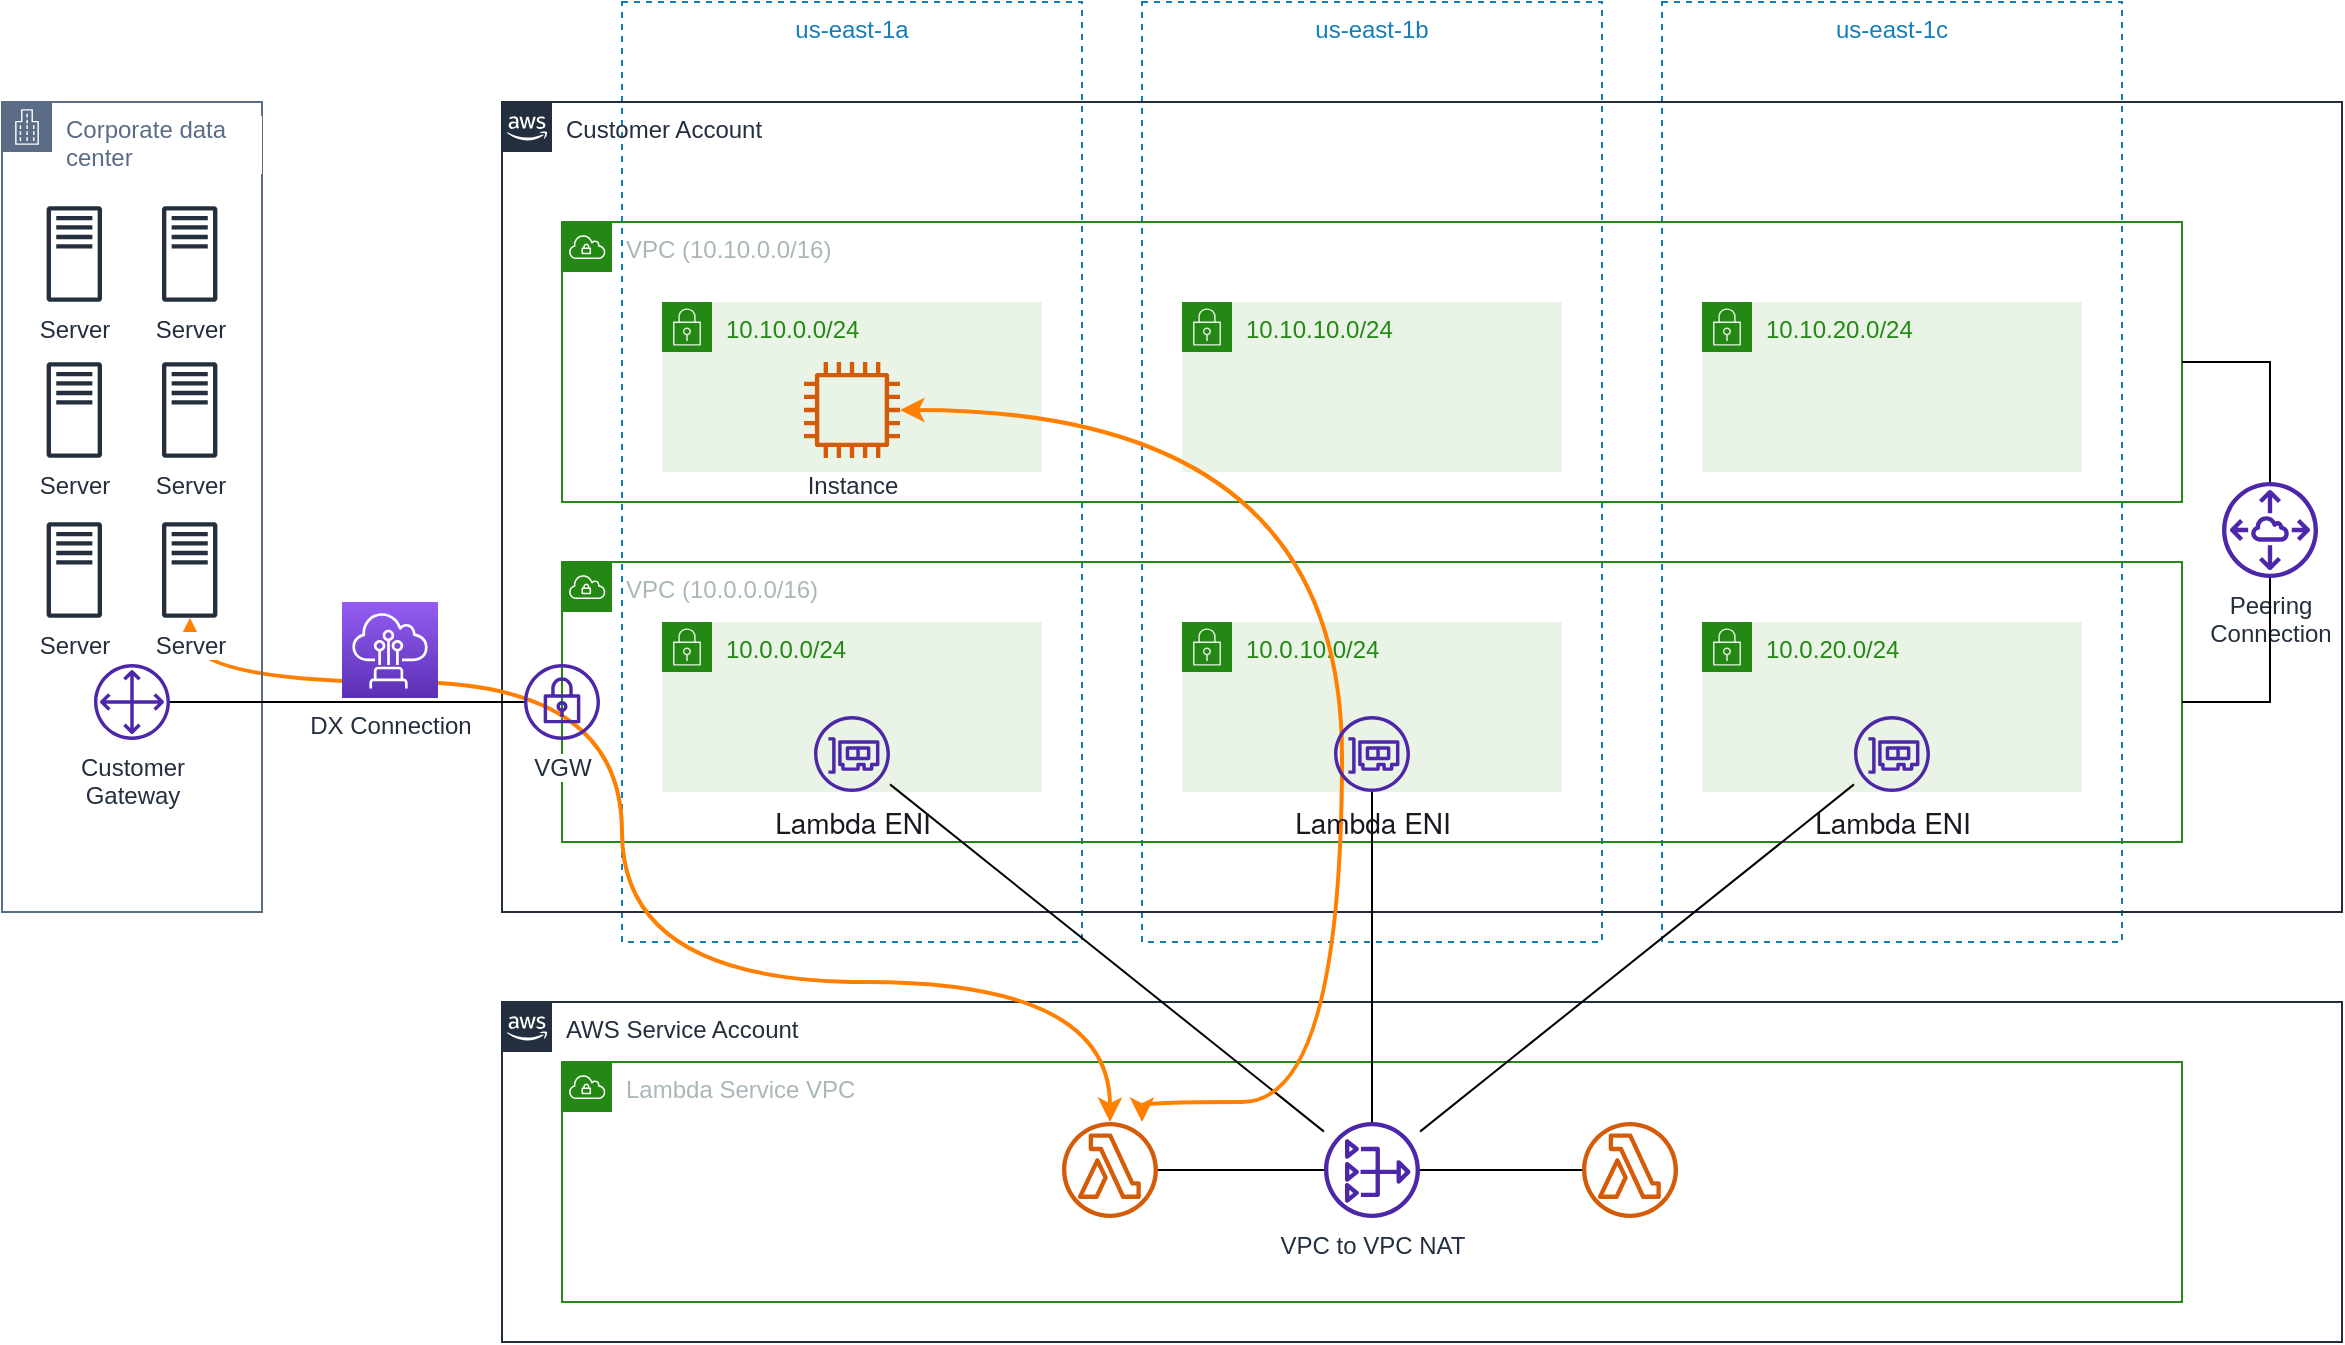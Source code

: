<mxfile version="16.5.1" type="device"><diagram id="noZdBQbpTqlYkiCktGye" name="第 1 页"><mxGraphModel dx="1773" dy="1849" grid="1" gridSize="10" guides="1" tooltips="1" connect="1" arrows="1" fold="1" page="1" pageScale="1" pageWidth="827" pageHeight="1169" math="0" shadow="0"><root><mxCell id="0"/><mxCell id="1" parent="0"/><mxCell id="jwcLhoXdSOFz6nLR3Pqa-30" value="AWS Service Account" style="points=[[0,0],[0.25,0],[0.5,0],[0.75,0],[1,0],[1,0.25],[1,0.5],[1,0.75],[1,1],[0.75,1],[0.5,1],[0.25,1],[0,1],[0,0.75],[0,0.5],[0,0.25]];outlineConnect=0;gradientColor=none;html=1;whiteSpace=wrap;fontSize=12;fontStyle=0;container=1;pointerEvents=0;collapsible=0;recursiveResize=0;shape=mxgraph.aws4.group;grIcon=mxgraph.aws4.group_aws_cloud_alt;strokeColor=#232F3E;fillColor=none;verticalAlign=top;align=left;spacingLeft=30;fontColor=#232F3E;dashed=0;" parent="1" vertex="1"><mxGeometry x="60" y="490" width="920" height="170" as="geometry"/></mxCell><mxCell id="jwcLhoXdSOFz6nLR3Pqa-2" value="us-east-1a" style="fillColor=none;strokeColor=#147EBA;dashed=1;verticalAlign=top;fontStyle=0;fontColor=#147EBA;" parent="1" vertex="1"><mxGeometry x="120" y="-10" width="230" height="470" as="geometry"/></mxCell><mxCell id="jwcLhoXdSOFz6nLR3Pqa-3" value="us-east-1b" style="fillColor=none;strokeColor=#147EBA;dashed=1;verticalAlign=top;fontStyle=0;fontColor=#147EBA;" parent="1" vertex="1"><mxGeometry x="380" y="-10" width="230" height="470" as="geometry"/></mxCell><mxCell id="jwcLhoXdSOFz6nLR3Pqa-4" value="us-east-1c" style="fillColor=none;strokeColor=#147EBA;dashed=1;verticalAlign=top;fontStyle=0;fontColor=#147EBA;" parent="1" vertex="1"><mxGeometry x="640" y="-10" width="230" height="470" as="geometry"/></mxCell><mxCell id="jwcLhoXdSOFz6nLR3Pqa-5" value="VPC (10.0.0.0/16)" style="points=[[0,0],[0.25,0],[0.5,0],[0.75,0],[1,0],[1,0.25],[1,0.5],[1,0.75],[1,1],[0.75,1],[0.5,1],[0.25,1],[0,1],[0,0.75],[0,0.5],[0,0.25]];outlineConnect=0;gradientColor=none;html=1;whiteSpace=wrap;fontSize=12;fontStyle=0;container=0;pointerEvents=0;collapsible=0;recursiveResize=0;shape=mxgraph.aws4.group;grIcon=mxgraph.aws4.group_vpc;strokeColor=#248814;fillColor=none;verticalAlign=top;align=left;spacingLeft=30;fontColor=#AAB7B8;dashed=0;" parent="1" vertex="1"><mxGeometry x="90" y="270" width="810" height="140" as="geometry"/></mxCell><mxCell id="jwcLhoXdSOFz6nLR3Pqa-12" value="Customer Account" style="points=[[0,0],[0.25,0],[0.5,0],[0.75,0],[1,0],[1,0.25],[1,0.5],[1,0.75],[1,1],[0.75,1],[0.5,1],[0.25,1],[0,1],[0,0.75],[0,0.5],[0,0.25]];outlineConnect=0;gradientColor=none;html=1;whiteSpace=wrap;fontSize=12;fontStyle=0;container=1;pointerEvents=0;collapsible=0;recursiveResize=0;shape=mxgraph.aws4.group;grIcon=mxgraph.aws4.group_aws_cloud_alt;strokeColor=#232F3E;fillColor=none;verticalAlign=top;align=left;spacingLeft=30;fontColor=#232F3E;dashed=0;" parent="1" vertex="1"><mxGeometry x="60" y="40" width="920" height="405" as="geometry"/></mxCell><mxCell id="BUSpHdRSoBnh90Pd3R-2-35" value="VPC (10.10.0.0/16)" style="points=[[0,0],[0.25,0],[0.5,0],[0.75,0],[1,0],[1,0.25],[1,0.5],[1,0.75],[1,1],[0.75,1],[0.5,1],[0.25,1],[0,1],[0,0.75],[0,0.5],[0,0.25]];outlineConnect=0;gradientColor=none;html=1;whiteSpace=wrap;fontSize=12;fontStyle=0;container=0;pointerEvents=0;collapsible=0;recursiveResize=0;shape=mxgraph.aws4.group;grIcon=mxgraph.aws4.group_vpc;strokeColor=#248814;fillColor=none;verticalAlign=top;align=left;spacingLeft=30;fontColor=#AAB7B8;dashed=0;" vertex="1" parent="jwcLhoXdSOFz6nLR3Pqa-12"><mxGeometry x="30" y="60" width="810" height="140" as="geometry"/></mxCell><mxCell id="BUSpHdRSoBnh90Pd3R-2-36" value="10.10.0.0/24" style="points=[[0,0],[0.25,0],[0.5,0],[0.75,0],[1,0],[1,0.25],[1,0.5],[1,0.75],[1,1],[0.75,1],[0.5,1],[0.25,1],[0,1],[0,0.75],[0,0.5],[0,0.25]];outlineConnect=0;gradientColor=none;html=1;whiteSpace=wrap;fontSize=12;fontStyle=0;container=1;pointerEvents=0;collapsible=0;recursiveResize=0;shape=mxgraph.aws4.group;grIcon=mxgraph.aws4.group_security_group;grStroke=0;strokeColor=#248814;fillColor=#E9F3E6;verticalAlign=top;align=left;spacingLeft=30;fontColor=#248814;dashed=0;" vertex="1" parent="jwcLhoXdSOFz6nLR3Pqa-12"><mxGeometry x="80" y="100" width="190" height="85" as="geometry"/></mxCell><mxCell id="BUSpHdRSoBnh90Pd3R-2-41" value="Instance" style="sketch=0;outlineConnect=0;fontColor=#232F3E;gradientColor=none;fillColor=#D45B07;strokeColor=none;dashed=0;verticalLabelPosition=bottom;verticalAlign=top;align=center;html=1;fontSize=12;fontStyle=0;aspect=fixed;pointerEvents=1;shape=mxgraph.aws4.instance2;labelBackgroundColor=default;" vertex="1" parent="BUSpHdRSoBnh90Pd3R-2-36"><mxGeometry x="71" y="30" width="48" height="48" as="geometry"/></mxCell><mxCell id="BUSpHdRSoBnh90Pd3R-2-38" value="10.10.10.0/24" style="points=[[0,0],[0.25,0],[0.5,0],[0.75,0],[1,0],[1,0.25],[1,0.5],[1,0.75],[1,1],[0.75,1],[0.5,1],[0.25,1],[0,1],[0,0.75],[0,0.5],[0,0.25]];outlineConnect=0;gradientColor=none;html=1;whiteSpace=wrap;fontSize=12;fontStyle=0;container=1;pointerEvents=0;collapsible=0;recursiveResize=0;shape=mxgraph.aws4.group;grIcon=mxgraph.aws4.group_security_group;grStroke=0;strokeColor=#248814;fillColor=#E9F3E6;verticalAlign=top;align=left;spacingLeft=30;fontColor=#248814;dashed=0;" vertex="1" parent="jwcLhoXdSOFz6nLR3Pqa-12"><mxGeometry x="340" y="100" width="190" height="85" as="geometry"/></mxCell><mxCell id="BUSpHdRSoBnh90Pd3R-2-40" value="10.10.20.0/24" style="points=[[0,0],[0.25,0],[0.5,0],[0.75,0],[1,0],[1,0.25],[1,0.5],[1,0.75],[1,1],[0.75,1],[0.5,1],[0.25,1],[0,1],[0,0.75],[0,0.5],[0,0.25]];outlineConnect=0;gradientColor=none;html=1;whiteSpace=wrap;fontSize=12;fontStyle=0;container=0;pointerEvents=0;collapsible=0;recursiveResize=0;shape=mxgraph.aws4.group;grIcon=mxgraph.aws4.group_security_group;grStroke=0;strokeColor=#248814;fillColor=#E9F3E6;verticalAlign=top;align=left;spacingLeft=30;fontColor=#248814;dashed=0;" vertex="1" parent="jwcLhoXdSOFz6nLR3Pqa-12"><mxGeometry x="600" y="100" width="190" height="85" as="geometry"/></mxCell><mxCell id="BUSpHdRSoBnh90Pd3R-2-43" style="edgeStyle=orthogonalEdgeStyle;rounded=0;orthogonalLoop=1;jettySize=auto;html=1;strokeColor=#000000;strokeWidth=1;endArrow=none;endFill=0;" edge="1" parent="jwcLhoXdSOFz6nLR3Pqa-12" source="BUSpHdRSoBnh90Pd3R-2-42" target="BUSpHdRSoBnh90Pd3R-2-35"><mxGeometry relative="1" as="geometry"><Array as="points"><mxPoint x="884" y="130"/></Array></mxGeometry></mxCell><mxCell id="BUSpHdRSoBnh90Pd3R-2-42" value="Peering&lt;br&gt;Connection" style="sketch=0;outlineConnect=0;fontColor=#232F3E;gradientColor=none;fillColor=#4D27AA;strokeColor=none;dashed=0;verticalLabelPosition=bottom;verticalAlign=top;align=center;html=1;fontSize=12;fontStyle=0;aspect=fixed;pointerEvents=1;shape=mxgraph.aws4.peering;labelBackgroundColor=default;" vertex="1" parent="jwcLhoXdSOFz6nLR3Pqa-12"><mxGeometry x="860" y="190" width="48" height="48" as="geometry"/></mxCell><mxCell id="jwcLhoXdSOFz6nLR3Pqa-7" value="10.0.0.0/24" style="points=[[0,0],[0.25,0],[0.5,0],[0.75,0],[1,0],[1,0.25],[1,0.5],[1,0.75],[1,1],[0.75,1],[0.5,1],[0.25,1],[0,1],[0,0.75],[0,0.5],[0,0.25]];outlineConnect=0;gradientColor=none;html=1;whiteSpace=wrap;fontSize=12;fontStyle=0;container=0;pointerEvents=0;collapsible=0;recursiveResize=0;shape=mxgraph.aws4.group;grIcon=mxgraph.aws4.group_security_group;grStroke=0;strokeColor=#248814;fillColor=#E9F3E6;verticalAlign=top;align=left;spacingLeft=30;fontColor=#248814;dashed=0;" parent="1" vertex="1"><mxGeometry x="140" y="300" width="190" height="85" as="geometry"/></mxCell><mxCell id="jwcLhoXdSOFz6nLR3Pqa-8" value="10.0.10.0/24" style="points=[[0,0],[0.25,0],[0.5,0],[0.75,0],[1,0],[1,0.25],[1,0.5],[1,0.75],[1,1],[0.75,1],[0.5,1],[0.25,1],[0,1],[0,0.75],[0,0.5],[0,0.25]];outlineConnect=0;gradientColor=none;html=1;whiteSpace=wrap;fontSize=12;fontStyle=0;container=0;pointerEvents=0;collapsible=0;recursiveResize=0;shape=mxgraph.aws4.group;grIcon=mxgraph.aws4.group_security_group;grStroke=0;strokeColor=#248814;fillColor=#E9F3E6;verticalAlign=top;align=left;spacingLeft=30;fontColor=#248814;dashed=0;" parent="1" vertex="1"><mxGeometry x="400" y="300" width="190" height="85" as="geometry"/></mxCell><mxCell id="jwcLhoXdSOFz6nLR3Pqa-9" value="10.0.20.0/24" style="points=[[0,0],[0.25,0],[0.5,0],[0.75,0],[1,0],[1,0.25],[1,0.5],[1,0.75],[1,1],[0.75,1],[0.5,1],[0.25,1],[0,1],[0,0.75],[0,0.5],[0,0.25]];outlineConnect=0;gradientColor=none;html=1;whiteSpace=wrap;fontSize=12;fontStyle=0;container=0;pointerEvents=0;collapsible=0;recursiveResize=0;shape=mxgraph.aws4.group;grIcon=mxgraph.aws4.group_security_group;grStroke=0;strokeColor=#248814;fillColor=#E9F3E6;verticalAlign=top;align=left;spacingLeft=30;fontColor=#248814;dashed=0;" parent="1" vertex="1"><mxGeometry x="660" y="300" width="190" height="85" as="geometry"/></mxCell><mxCell id="jwcLhoXdSOFz6nLR3Pqa-21" value="Lambda Service VPC" style="points=[[0,0],[0.25,0],[0.5,0],[0.75,0],[1,0],[1,0.25],[1,0.5],[1,0.75],[1,1],[0.75,1],[0.5,1],[0.25,1],[0,1],[0,0.75],[0,0.5],[0,0.25]];outlineConnect=0;gradientColor=none;html=1;whiteSpace=wrap;fontSize=12;fontStyle=0;container=0;pointerEvents=0;collapsible=0;recursiveResize=0;shape=mxgraph.aws4.group;grIcon=mxgraph.aws4.group_vpc;strokeColor=#248814;fillColor=none;verticalAlign=top;align=left;spacingLeft=30;fontColor=#AAB7B8;dashed=0;" parent="1" vertex="1"><mxGeometry x="90" y="520" width="810" height="120" as="geometry"/></mxCell><mxCell id="jwcLhoXdSOFz6nLR3Pqa-27" style="rounded=0;orthogonalLoop=1;jettySize=auto;html=1;endArrow=none;endFill=0;" parent="1" source="jwcLhoXdSOFz6nLR3Pqa-22" target="jwcLhoXdSOFz6nLR3Pqa-1" edge="1"><mxGeometry relative="1" as="geometry"/></mxCell><mxCell id="jwcLhoXdSOFz6nLR3Pqa-28" style="edgeStyle=none;rounded=0;orthogonalLoop=1;jettySize=auto;html=1;endArrow=none;endFill=0;" parent="1" source="jwcLhoXdSOFz6nLR3Pqa-22" target="jwcLhoXdSOFz6nLR3Pqa-10" edge="1"><mxGeometry relative="1" as="geometry"/></mxCell><mxCell id="jwcLhoXdSOFz6nLR3Pqa-29" style="edgeStyle=none;rounded=0;orthogonalLoop=1;jettySize=auto;html=1;endArrow=none;endFill=0;" parent="1" source="jwcLhoXdSOFz6nLR3Pqa-22" target="jwcLhoXdSOFz6nLR3Pqa-11" edge="1"><mxGeometry relative="1" as="geometry"/></mxCell><mxCell id="jwcLhoXdSOFz6nLR3Pqa-22" value="VPC to VPC NAT" style="sketch=0;outlineConnect=0;fontColor=#232F3E;gradientColor=none;fillColor=#4D27AA;strokeColor=none;dashed=0;verticalLabelPosition=bottom;verticalAlign=top;align=center;html=1;fontSize=12;fontStyle=0;aspect=fixed;pointerEvents=1;shape=mxgraph.aws4.nat_gateway;" parent="1" vertex="1"><mxGeometry x="471" y="550" width="48" height="48" as="geometry"/></mxCell><mxCell id="jwcLhoXdSOFz6nLR3Pqa-26" style="edgeStyle=orthogonalEdgeStyle;rounded=0;orthogonalLoop=1;jettySize=auto;html=1;endArrow=none;endFill=0;" parent="1" source="jwcLhoXdSOFz6nLR3Pqa-23" target="jwcLhoXdSOFz6nLR3Pqa-22" edge="1"><mxGeometry relative="1" as="geometry"/></mxCell><mxCell id="BUSpHdRSoBnh90Pd3R-2-56" style="edgeStyle=orthogonalEdgeStyle;rounded=0;orthogonalLoop=1;jettySize=auto;html=1;endArrow=classic;endFill=1;strokeColor=#FF8000;strokeWidth=2;curved=1;startArrow=classic;startFill=1;" edge="1" parent="1" source="jwcLhoXdSOFz6nLR3Pqa-23" target="BUSpHdRSoBnh90Pd3R-2-41"><mxGeometry relative="1" as="geometry"><Array as="points"><mxPoint x="380" y="540"/><mxPoint x="480" y="540"/><mxPoint x="480" y="194"/></Array></mxGeometry></mxCell><mxCell id="BUSpHdRSoBnh90Pd3R-2-57" style="edgeStyle=orthogonalEdgeStyle;curved=1;rounded=0;orthogonalLoop=1;jettySize=auto;html=1;startArrow=classic;startFill=1;endArrow=classic;endFill=1;strokeColor=#FF8000;strokeWidth=2;" edge="1" parent="1" source="jwcLhoXdSOFz6nLR3Pqa-23" target="BUSpHdRSoBnh90Pd3R-2-55"><mxGeometry relative="1" as="geometry"><Array as="points"><mxPoint x="364" y="480"/><mxPoint x="120" y="480"/><mxPoint x="120" y="330"/><mxPoint x="-96" y="330"/></Array></mxGeometry></mxCell><mxCell id="jwcLhoXdSOFz6nLR3Pqa-23" value="" style="sketch=0;outlineConnect=0;fontColor=#232F3E;gradientColor=none;fillColor=#D45B07;strokeColor=none;dashed=0;verticalLabelPosition=bottom;verticalAlign=top;align=center;html=1;fontSize=12;fontStyle=0;aspect=fixed;pointerEvents=1;shape=mxgraph.aws4.lambda_function;" parent="1" vertex="1"><mxGeometry x="340" y="550" width="48" height="48" as="geometry"/></mxCell><mxCell id="jwcLhoXdSOFz6nLR3Pqa-25" style="edgeStyle=orthogonalEdgeStyle;rounded=0;orthogonalLoop=1;jettySize=auto;html=1;endArrow=none;endFill=0;" parent="1" source="jwcLhoXdSOFz6nLR3Pqa-24" target="jwcLhoXdSOFz6nLR3Pqa-22" edge="1"><mxGeometry relative="1" as="geometry"/></mxCell><mxCell id="jwcLhoXdSOFz6nLR3Pqa-24" value="" style="sketch=0;outlineConnect=0;fontColor=#232F3E;gradientColor=none;fillColor=#D45B07;strokeColor=none;dashed=0;verticalLabelPosition=bottom;verticalAlign=top;align=center;html=1;fontSize=12;fontStyle=0;aspect=fixed;pointerEvents=1;shape=mxgraph.aws4.lambda_function;" parent="1" vertex="1"><mxGeometry x="600" y="550" width="48" height="48" as="geometry"/></mxCell><mxCell id="jwcLhoXdSOFz6nLR3Pqa-10" value="&lt;span style=&quot;background-color: rgb(255 , 255 , 255) ; font-size: 14px&quot;&gt;&lt;font color=&quot;#16191f&quot; face=&quot;amazon ember, helvetica neue, roboto, arial, sans-serif&quot;&gt;&lt;div&gt;Lambda ENI&lt;/div&gt;&lt;/font&gt;&lt;/span&gt;" style="sketch=0;outlineConnect=0;fontColor=#232F3E;gradientColor=none;fillColor=#4D27AA;strokeColor=none;dashed=0;verticalLabelPosition=bottom;verticalAlign=top;align=center;html=1;fontSize=12;fontStyle=0;aspect=fixed;pointerEvents=1;shape=mxgraph.aws4.elastic_network_interface;" parent="1" vertex="1"><mxGeometry x="476" y="347" width="38" height="38" as="geometry"/></mxCell><mxCell id="jwcLhoXdSOFz6nLR3Pqa-1" value="&lt;span style=&quot;background-color: rgb(255 , 255 , 255) ; font-size: 14px&quot;&gt;&lt;font color=&quot;#16191f&quot; face=&quot;amazon ember, helvetica neue, roboto, arial, sans-serif&quot;&gt;&lt;div&gt;Lambda ENI&lt;/div&gt;&lt;/font&gt;&lt;/span&gt;" style="sketch=0;outlineConnect=0;fontColor=#232F3E;gradientColor=none;fillColor=#4D27AA;strokeColor=none;dashed=0;verticalLabelPosition=bottom;verticalAlign=top;align=center;html=1;fontSize=12;fontStyle=0;aspect=fixed;pointerEvents=1;shape=mxgraph.aws4.elastic_network_interface;" parent="1" vertex="1"><mxGeometry x="216" y="347" width="38" height="38" as="geometry"/></mxCell><mxCell id="jwcLhoXdSOFz6nLR3Pqa-11" value="&lt;span style=&quot;background-color: rgb(255 , 255 , 255) ; font-size: 14px&quot;&gt;&lt;font color=&quot;#16191f&quot; face=&quot;amazon ember, helvetica neue, roboto, arial, sans-serif&quot;&gt;&lt;div&gt;Lambda ENI&lt;/div&gt;&lt;/font&gt;&lt;/span&gt;" style="sketch=0;outlineConnect=0;fontColor=#232F3E;gradientColor=none;fillColor=#4D27AA;strokeColor=none;dashed=0;verticalLabelPosition=bottom;verticalAlign=top;align=center;html=1;fontSize=12;fontStyle=0;aspect=fixed;pointerEvents=1;shape=mxgraph.aws4.elastic_network_interface;" parent="1" vertex="1"><mxGeometry x="736" y="347" width="38" height="38" as="geometry"/></mxCell><mxCell id="BUSpHdRSoBnh90Pd3R-2-44" style="edgeStyle=orthogonalEdgeStyle;rounded=0;orthogonalLoop=1;jettySize=auto;html=1;endArrow=none;endFill=0;strokeColor=#000000;strokeWidth=1;" edge="1" parent="1" source="BUSpHdRSoBnh90Pd3R-2-42" target="jwcLhoXdSOFz6nLR3Pqa-5"><mxGeometry relative="1" as="geometry"><Array as="points"><mxPoint x="944" y="340"/></Array></mxGeometry></mxCell><mxCell id="BUSpHdRSoBnh90Pd3R-2-45" value="Corporate data center" style="points=[[0,0],[0.25,0],[0.5,0],[0.75,0],[1,0],[1,0.25],[1,0.5],[1,0.75],[1,1],[0.75,1],[0.5,1],[0.25,1],[0,1],[0,0.75],[0,0.5],[0,0.25]];outlineConnect=0;gradientColor=none;html=1;whiteSpace=wrap;fontSize=12;fontStyle=0;container=1;pointerEvents=0;collapsible=0;recursiveResize=0;shape=mxgraph.aws4.group;grIcon=mxgraph.aws4.group_corporate_data_center;strokeColor=#5A6C86;fillColor=none;verticalAlign=top;align=left;spacingLeft=30;fontColor=#5A6C86;dashed=0;labelBackgroundColor=default;" vertex="1" parent="1"><mxGeometry x="-190" y="40" width="130" height="405" as="geometry"/></mxCell><mxCell id="BUSpHdRSoBnh90Pd3R-2-48" value="Customer&lt;br&gt;Gateway" style="sketch=0;outlineConnect=0;fontColor=#232F3E;gradientColor=none;fillColor=#4D27AA;strokeColor=none;dashed=0;verticalLabelPosition=bottom;verticalAlign=top;align=center;html=1;fontSize=12;fontStyle=0;aspect=fixed;pointerEvents=1;shape=mxgraph.aws4.customer_gateway;labelBackgroundColor=default;" vertex="1" parent="BUSpHdRSoBnh90Pd3R-2-45"><mxGeometry x="46" y="281" width="38" height="38" as="geometry"/></mxCell><mxCell id="BUSpHdRSoBnh90Pd3R-2-50" value="Server" style="sketch=0;outlineConnect=0;fontColor=#232F3E;gradientColor=none;fillColor=#232F3D;strokeColor=none;dashed=0;verticalLabelPosition=bottom;verticalAlign=top;align=center;html=1;fontSize=12;fontStyle=0;aspect=fixed;pointerEvents=1;shape=mxgraph.aws4.traditional_server;labelBackgroundColor=default;" vertex="1" parent="BUSpHdRSoBnh90Pd3R-2-45"><mxGeometry x="22.31" y="52" width="27.69" height="48" as="geometry"/></mxCell><mxCell id="BUSpHdRSoBnh90Pd3R-2-51" value="Server" style="sketch=0;outlineConnect=0;fontColor=#232F3E;gradientColor=none;fillColor=#232F3D;strokeColor=none;dashed=0;verticalLabelPosition=bottom;verticalAlign=top;align=center;html=1;fontSize=12;fontStyle=0;aspect=fixed;pointerEvents=1;shape=mxgraph.aws4.traditional_server;labelBackgroundColor=default;" vertex="1" parent="BUSpHdRSoBnh90Pd3R-2-45"><mxGeometry x="80" y="52" width="27.69" height="48" as="geometry"/></mxCell><mxCell id="BUSpHdRSoBnh90Pd3R-2-52" value="Server" style="sketch=0;outlineConnect=0;fontColor=#232F3E;gradientColor=none;fillColor=#232F3D;strokeColor=none;dashed=0;verticalLabelPosition=bottom;verticalAlign=top;align=center;html=1;fontSize=12;fontStyle=0;aspect=fixed;pointerEvents=1;shape=mxgraph.aws4.traditional_server;labelBackgroundColor=default;" vertex="1" parent="BUSpHdRSoBnh90Pd3R-2-45"><mxGeometry x="80" y="130" width="27.69" height="48" as="geometry"/></mxCell><mxCell id="BUSpHdRSoBnh90Pd3R-2-53" value="Server" style="sketch=0;outlineConnect=0;fontColor=#232F3E;gradientColor=none;fillColor=#232F3D;strokeColor=none;dashed=0;verticalLabelPosition=bottom;verticalAlign=top;align=center;html=1;fontSize=12;fontStyle=0;aspect=fixed;pointerEvents=1;shape=mxgraph.aws4.traditional_server;labelBackgroundColor=default;" vertex="1" parent="BUSpHdRSoBnh90Pd3R-2-45"><mxGeometry x="22.31" y="130" width="27.69" height="48" as="geometry"/></mxCell><mxCell id="BUSpHdRSoBnh90Pd3R-2-54" value="Server" style="sketch=0;outlineConnect=0;fontColor=#232F3E;gradientColor=none;fillColor=#232F3D;strokeColor=none;dashed=0;verticalLabelPosition=bottom;verticalAlign=top;align=center;html=1;fontSize=12;fontStyle=0;aspect=fixed;pointerEvents=1;shape=mxgraph.aws4.traditional_server;labelBackgroundColor=default;" vertex="1" parent="BUSpHdRSoBnh90Pd3R-2-45"><mxGeometry x="22.31" y="210" width="27.69" height="48" as="geometry"/></mxCell><mxCell id="BUSpHdRSoBnh90Pd3R-2-55" value="Server" style="sketch=0;outlineConnect=0;fontColor=#232F3E;gradientColor=none;fillColor=#232F3D;strokeColor=none;dashed=0;verticalLabelPosition=bottom;verticalAlign=top;align=center;html=1;fontSize=12;fontStyle=0;aspect=fixed;pointerEvents=1;shape=mxgraph.aws4.traditional_server;labelBackgroundColor=default;" vertex="1" parent="BUSpHdRSoBnh90Pd3R-2-45"><mxGeometry x="80" y="210" width="27.69" height="48" as="geometry"/></mxCell><mxCell id="BUSpHdRSoBnh90Pd3R-2-49" style="edgeStyle=orthogonalEdgeStyle;rounded=0;orthogonalLoop=1;jettySize=auto;html=1;endArrow=none;endFill=0;strokeColor=#000000;strokeWidth=1;" edge="1" parent="1" source="BUSpHdRSoBnh90Pd3R-2-46" target="BUSpHdRSoBnh90Pd3R-2-48"><mxGeometry relative="1" as="geometry"/></mxCell><mxCell id="BUSpHdRSoBnh90Pd3R-2-46" value="VGW" style="sketch=0;outlineConnect=0;fontColor=#232F3E;gradientColor=none;fillColor=#4D27AA;strokeColor=none;dashed=0;verticalLabelPosition=bottom;verticalAlign=top;align=center;html=1;fontSize=12;fontStyle=0;aspect=fixed;pointerEvents=1;shape=mxgraph.aws4.vpn_gateway;labelBackgroundColor=default;" vertex="1" parent="1"><mxGeometry x="71" y="321" width="38" height="38" as="geometry"/></mxCell><mxCell id="BUSpHdRSoBnh90Pd3R-2-47" value="DX Connection" style="sketch=0;points=[[0,0,0],[0.25,0,0],[0.5,0,0],[0.75,0,0],[1,0,0],[0,1,0],[0.25,1,0],[0.5,1,0],[0.75,1,0],[1,1,0],[0,0.25,0],[0,0.5,0],[0,0.75,0],[1,0.25,0],[1,0.5,0],[1,0.75,0]];outlineConnect=0;fontColor=#232F3E;gradientColor=#945DF2;gradientDirection=north;fillColor=#5A30B5;strokeColor=#ffffff;dashed=0;verticalLabelPosition=bottom;verticalAlign=top;align=center;html=1;fontSize=12;fontStyle=0;aspect=fixed;shape=mxgraph.aws4.resourceIcon;resIcon=mxgraph.aws4.direct_connect;labelBackgroundColor=default;" vertex="1" parent="1"><mxGeometry x="-20" y="290" width="48" height="48" as="geometry"/></mxCell></root></mxGraphModel></diagram></mxfile>